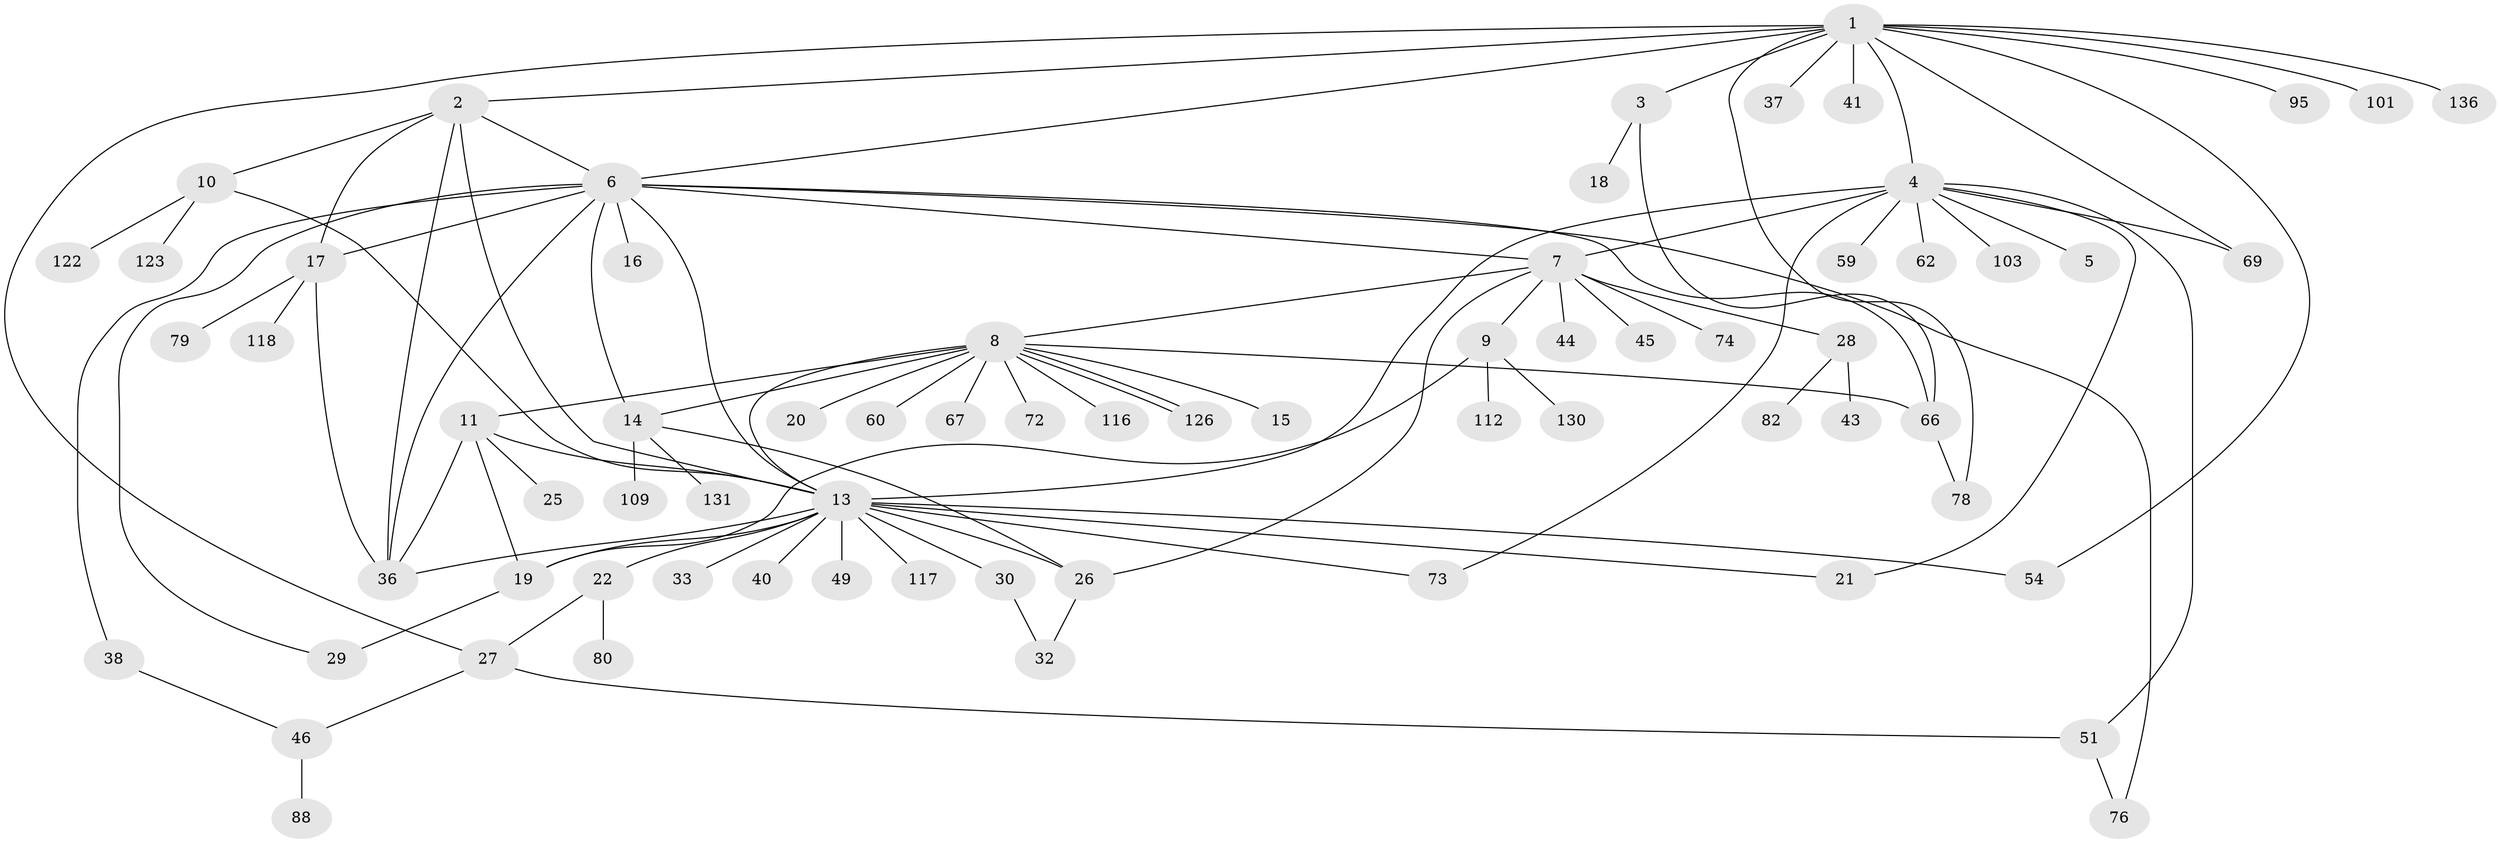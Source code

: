 // original degree distribution, {13: 0.014285714285714285, 7: 0.02142857142857143, 3: 0.07142857142857142, 14: 0.014285714285714285, 1: 0.5142857142857142, 6: 0.05714285714285714, 4: 0.07142857142857142, 18: 0.007142857142857143, 5: 0.02142857142857143, 2: 0.20714285714285716}
// Generated by graph-tools (version 1.1) at 2025/14/03/09/25 04:14:48]
// undirected, 70 vertices, 100 edges
graph export_dot {
graph [start="1"]
  node [color=gray90,style=filled];
  1;
  2 [super="+35"];
  3;
  4;
  5;
  6 [super="+65+12+57+92+120+133+140+86"];
  7 [super="+93+23"];
  8;
  9;
  10;
  11;
  13 [super="+24+34+39+97+125+132+137+42+31"];
  14;
  15;
  16;
  17 [super="+77"];
  18;
  19 [super="+50+47"];
  20;
  21 [super="+61"];
  22;
  25;
  26 [super="+75"];
  27 [super="+48+53"];
  28;
  29 [super="+99"];
  30;
  32;
  33 [super="+56"];
  36 [super="+90"];
  37;
  38;
  40;
  41;
  43;
  44 [super="+134"];
  45;
  46 [super="+81"];
  49;
  51 [super="+87+70+85+55"];
  54 [super="+115+128"];
  59;
  60;
  62;
  66;
  67;
  69;
  72;
  73;
  74;
  76 [super="+84"];
  78 [super="+100"];
  79;
  80;
  82;
  88 [super="+124"];
  95;
  101;
  103;
  109;
  112;
  116;
  117;
  118;
  122;
  123;
  126;
  130;
  131;
  136;
  1 -- 2;
  1 -- 3;
  1 -- 4;
  1 -- 27;
  1 -- 37;
  1 -- 41;
  1 -- 54;
  1 -- 69;
  1 -- 78;
  1 -- 95;
  1 -- 101;
  1 -- 136;
  1 -- 6;
  2 -- 6;
  2 -- 10;
  2 -- 17;
  2 -- 36;
  2 -- 13;
  3 -- 18;
  3 -- 66;
  4 -- 5;
  4 -- 7;
  4 -- 13 [weight=3];
  4 -- 51;
  4 -- 59;
  4 -- 62;
  4 -- 69;
  4 -- 73;
  4 -- 103;
  4 -- 21;
  6 -- 16;
  6 -- 38;
  6 -- 76;
  6 -- 17;
  6 -- 29;
  6 -- 36;
  6 -- 13;
  6 -- 14;
  6 -- 66;
  6 -- 7;
  7 -- 8;
  7 -- 9;
  7 -- 28;
  7 -- 74;
  7 -- 26;
  7 -- 44;
  7 -- 45;
  8 -- 11;
  8 -- 13 [weight=2];
  8 -- 14;
  8 -- 15;
  8 -- 20;
  8 -- 60;
  8 -- 66;
  8 -- 67;
  8 -- 72;
  8 -- 116;
  8 -- 126;
  8 -- 126;
  9 -- 19;
  9 -- 112;
  9 -- 130;
  10 -- 13;
  10 -- 122;
  10 -- 123;
  11 -- 13 [weight=2];
  11 -- 25;
  11 -- 36;
  11 -- 19;
  13 -- 21;
  13 -- 22;
  13 -- 30;
  13 -- 40;
  13 -- 33;
  13 -- 117;
  13 -- 73;
  13 -- 19 [weight=2];
  13 -- 26;
  13 -- 49;
  13 -- 36;
  13 -- 54;
  14 -- 109;
  14 -- 131;
  14 -- 26;
  17 -- 79;
  17 -- 118;
  17 -- 36 [weight=2];
  19 -- 29;
  22 -- 27;
  22 -- 80;
  26 -- 32;
  27 -- 51;
  27 -- 46;
  28 -- 43;
  28 -- 82;
  30 -- 32;
  38 -- 46;
  46 -- 88;
  51 -- 76;
  66 -- 78;
}
